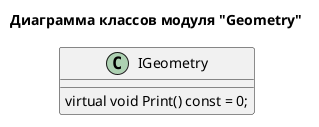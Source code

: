 @startuml name Geometry

title
Диаграмма классов модуля "Geometry"
end title

'Абстрактный класс, моделирующий геометрию расчетной области
class IGeometry
{    
        
    ' Выводит в консоль сведения об объекте и его значение
    virtual void Print() const = 0;    
}

@enduml
